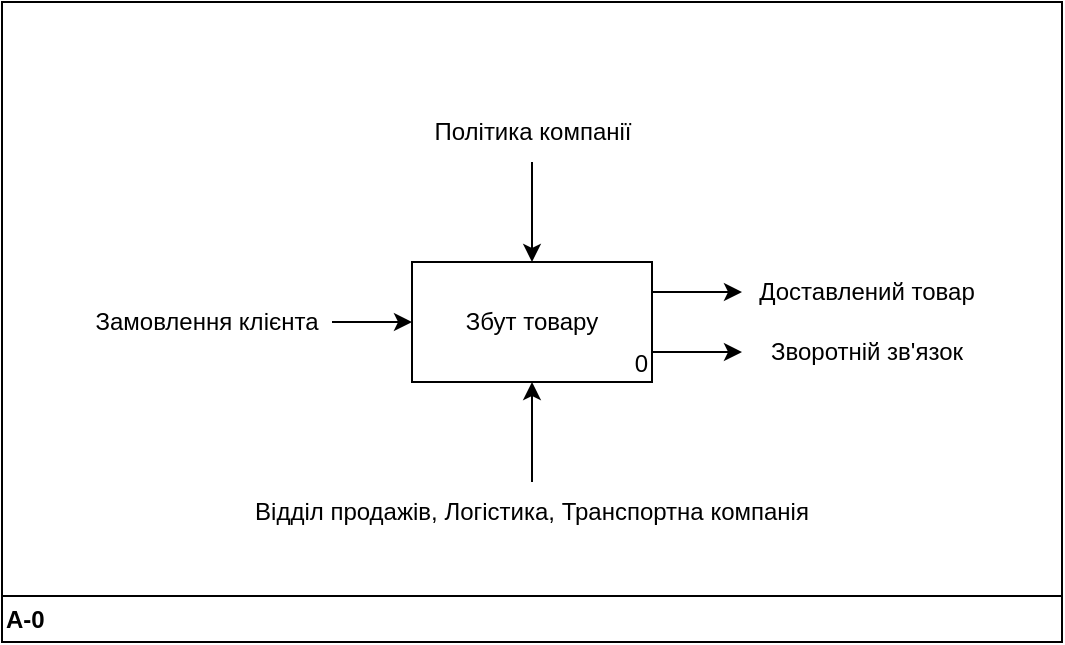 <mxfile version="25.0.2">
  <diagram name="Страница — 1" id="2qEdQBT6wavt-GK-HJLF">
    <mxGraphModel dx="1434" dy="844" grid="1" gridSize="10" guides="1" tooltips="1" connect="1" arrows="1" fold="1" page="1" pageScale="1" pageWidth="827" pageHeight="1169" math="0" shadow="0">
      <root>
        <mxCell id="0" />
        <mxCell id="1" parent="0" />
        <mxCell id="WYHQktSXr10IeQ8Izph9-2" value="A-0" style="swimlane;whiteSpace=wrap;html=1;flipH=0;flipV=1;align=left;" parent="1" vertex="1">
          <mxGeometry x="80" y="180" width="530" height="320" as="geometry" />
        </mxCell>
        <mxCell id="WYHQktSXr10IeQ8Izph9-11" style="edgeStyle=orthogonalEdgeStyle;rounded=0;orthogonalLoop=1;jettySize=auto;html=1;exitX=1;exitY=0.25;exitDx=0;exitDy=0;" parent="WYHQktSXr10IeQ8Izph9-2" source="WYHQktSXr10IeQ8Izph9-3" target="WYHQktSXr10IeQ8Izph9-8" edge="1">
          <mxGeometry relative="1" as="geometry" />
        </mxCell>
        <mxCell id="WYHQktSXr10IeQ8Izph9-12" style="edgeStyle=orthogonalEdgeStyle;rounded=0;orthogonalLoop=1;jettySize=auto;html=1;exitX=1;exitY=0.75;exitDx=0;exitDy=0;" parent="WYHQktSXr10IeQ8Izph9-2" source="WYHQktSXr10IeQ8Izph9-3" target="WYHQktSXr10IeQ8Izph9-10" edge="1">
          <mxGeometry relative="1" as="geometry" />
        </mxCell>
        <mxCell id="WYHQktSXr10IeQ8Izph9-3" value="Збут товару" style="rounded=0;whiteSpace=wrap;html=1;" parent="WYHQktSXr10IeQ8Izph9-2" vertex="1">
          <mxGeometry x="205" y="130" width="120" height="60" as="geometry" />
        </mxCell>
        <mxCell id="WYHQktSXr10IeQ8Izph9-15" style="edgeStyle=orthogonalEdgeStyle;rounded=0;orthogonalLoop=1;jettySize=auto;html=1;exitX=0.5;exitY=1;exitDx=0;exitDy=0;entryX=0.5;entryY=0;entryDx=0;entryDy=0;" parent="WYHQktSXr10IeQ8Izph9-2" source="WYHQktSXr10IeQ8Izph9-4" target="WYHQktSXr10IeQ8Izph9-3" edge="1">
          <mxGeometry relative="1" as="geometry" />
        </mxCell>
        <mxCell id="WYHQktSXr10IeQ8Izph9-4" value="Політика компанії" style="text;html=1;align=center;verticalAlign=middle;whiteSpace=wrap;rounded=0;" parent="WYHQktSXr10IeQ8Izph9-2" vertex="1">
          <mxGeometry x="202.5" y="50" width="125" height="30" as="geometry" />
        </mxCell>
        <mxCell id="MgBC1Nu9QHjzCPN7aIGI-1" style="edgeStyle=orthogonalEdgeStyle;rounded=0;orthogonalLoop=1;jettySize=auto;html=1;exitX=1;exitY=0.5;exitDx=0;exitDy=0;entryX=0;entryY=0.5;entryDx=0;entryDy=0;" edge="1" parent="WYHQktSXr10IeQ8Izph9-2" source="WYHQktSXr10IeQ8Izph9-5" target="WYHQktSXr10IeQ8Izph9-3">
          <mxGeometry relative="1" as="geometry" />
        </mxCell>
        <mxCell id="WYHQktSXr10IeQ8Izph9-5" value="Замовлення клієнта" style="text;html=1;align=center;verticalAlign=middle;whiteSpace=wrap;rounded=0;" parent="WYHQktSXr10IeQ8Izph9-2" vertex="1">
          <mxGeometry x="40" y="145" width="125" height="30" as="geometry" />
        </mxCell>
        <mxCell id="WYHQktSXr10IeQ8Izph9-16" style="edgeStyle=orthogonalEdgeStyle;rounded=0;orthogonalLoop=1;jettySize=auto;html=1;exitX=0.5;exitY=0;exitDx=0;exitDy=0;entryX=0.5;entryY=1;entryDx=0;entryDy=0;" parent="WYHQktSXr10IeQ8Izph9-2" source="WYHQktSXr10IeQ8Izph9-7" target="WYHQktSXr10IeQ8Izph9-3" edge="1">
          <mxGeometry relative="1" as="geometry" />
        </mxCell>
        <mxCell id="WYHQktSXr10IeQ8Izph9-7" value="Відділ продажів, Логістика, Транспортна компанія" style="text;html=1;align=center;verticalAlign=middle;whiteSpace=wrap;rounded=0;" parent="WYHQktSXr10IeQ8Izph9-2" vertex="1">
          <mxGeometry x="116.25" y="240" width="297.5" height="30" as="geometry" />
        </mxCell>
        <mxCell id="WYHQktSXr10IeQ8Izph9-8" value="Доставлений товар" style="text;html=1;align=center;verticalAlign=middle;whiteSpace=wrap;rounded=0;" parent="WYHQktSXr10IeQ8Izph9-2" vertex="1">
          <mxGeometry x="370" y="130" width="125" height="30" as="geometry" />
        </mxCell>
        <mxCell id="WYHQktSXr10IeQ8Izph9-10" value="Зворотній зв&#39;язок" style="text;html=1;align=center;verticalAlign=middle;whiteSpace=wrap;rounded=0;" parent="WYHQktSXr10IeQ8Izph9-2" vertex="1">
          <mxGeometry x="370" y="160" width="125" height="30" as="geometry" />
        </mxCell>
        <mxCell id="WYHQktSXr10IeQ8Izph9-17" value="0" style="text;html=1;align=right;verticalAlign=bottom;whiteSpace=wrap;rounded=0;" parent="WYHQktSXr10IeQ8Izph9-2" vertex="1">
          <mxGeometry x="265" y="160" width="60" height="30" as="geometry" />
        </mxCell>
      </root>
    </mxGraphModel>
  </diagram>
</mxfile>
